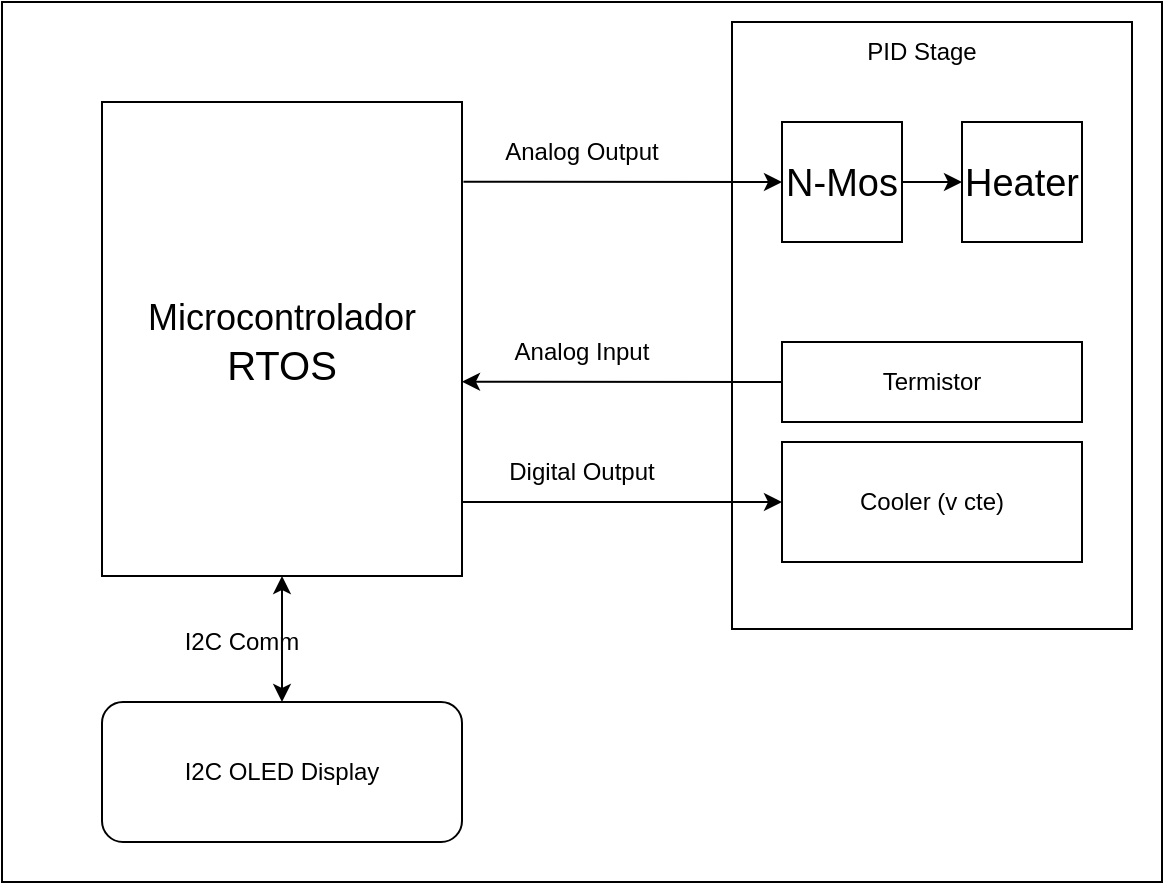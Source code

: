 <mxfile version="26.0.5" pages="3">
  <diagram name="Page-1" id="90a13364-a465-7bf4-72fc-28e22215d7a0">
    <mxGraphModel dx="989" dy="520" grid="1" gridSize="10" guides="1" tooltips="1" connect="1" arrows="1" fold="1" page="1" pageScale="1.5" pageWidth="827" pageHeight="1169" background="none" math="0" shadow="0">
      <root>
        <mxCell id="0" style=";html=1;" />
        <mxCell id="1" style=";html=1;" parent="0" />
        <mxCell id="35C-zRPfyHv-aXlCUiWr-6" value="" style="rounded=0;whiteSpace=wrap;html=1;" parent="1" vertex="1">
          <mxGeometry x="550" y="50" width="580" height="440" as="geometry" />
        </mxCell>
        <mxCell id="355GLdrolQoe34CYBVQ8-6" value="" style="rounded=0;whiteSpace=wrap;html=1;" parent="1" vertex="1">
          <mxGeometry x="915" y="60" width="200" height="303.5" as="geometry" />
        </mxCell>
        <mxCell id="jSPrN0brKESPCwidPNHG-5" value="&lt;font style=&quot;font-size: 18px;&quot;&gt;Microcontrolador&lt;/font&gt;&lt;br&gt;RTOS" style="rounded=0;whiteSpace=wrap;html=1;direction=south;fontSize=20;" parent="1" vertex="1">
          <mxGeometry x="600" y="100" width="180" height="237" as="geometry" />
        </mxCell>
        <mxCell id="355GLdrolQoe34CYBVQ8-1" value="&lt;font style=&quot;font-size: 19px;&quot;&gt;N-Mos&lt;/font&gt;" style="whiteSpace=wrap;html=1;aspect=fixed;fontSize=20;" parent="1" vertex="1">
          <mxGeometry x="940" y="110" width="60" height="60" as="geometry" />
        </mxCell>
        <mxCell id="355GLdrolQoe34CYBVQ8-3" value="&lt;font style=&quot;font-size: 19px;&quot;&gt;Heater&lt;/font&gt;" style="whiteSpace=wrap;html=1;aspect=fixed;fontSize=20;" parent="1" vertex="1">
          <mxGeometry x="1030" y="110" width="60" height="60" as="geometry" />
        </mxCell>
        <mxCell id="355GLdrolQoe34CYBVQ8-4" value="&lt;div&gt;Cooler (v cte)&lt;br&gt;&lt;/div&gt;" style="rounded=0;whiteSpace=wrap;html=1;" parent="1" vertex="1">
          <mxGeometry x="940" y="270" width="150" height="60" as="geometry" />
        </mxCell>
        <mxCell id="355GLdrolQoe34CYBVQ8-5" value="Termistor" style="rounded=0;whiteSpace=wrap;html=1;" parent="1" vertex="1">
          <mxGeometry x="940" y="220" width="150" height="40" as="geometry" />
        </mxCell>
        <mxCell id="355GLdrolQoe34CYBVQ8-7" value="" style="endArrow=classic;html=1;rounded=0;entryX=0;entryY=0.5;entryDx=0;entryDy=0;exitX=0.844;exitY=0;exitDx=0;exitDy=0;exitPerimeter=0;" parent="1" source="jSPrN0brKESPCwidPNHG-5" target="355GLdrolQoe34CYBVQ8-4" edge="1">
          <mxGeometry width="50" height="50" relative="1" as="geometry">
            <mxPoint x="830" y="350" as="sourcePoint" />
            <mxPoint x="880" y="300" as="targetPoint" />
          </mxGeometry>
        </mxCell>
        <mxCell id="355GLdrolQoe34CYBVQ8-9" value="" style="endArrow=classic;html=1;rounded=0;entryX=0;entryY=0.5;entryDx=0;entryDy=0;exitX=0.168;exitY=-0.004;exitDx=0;exitDy=0;exitPerimeter=0;" parent="1" source="jSPrN0brKESPCwidPNHG-5" target="355GLdrolQoe34CYBVQ8-1" edge="1">
          <mxGeometry width="50" height="50" relative="1" as="geometry">
            <mxPoint x="820" y="210" as="sourcePoint" />
            <mxPoint x="870" y="160" as="targetPoint" />
          </mxGeometry>
        </mxCell>
        <mxCell id="355GLdrolQoe34CYBVQ8-10" value="" style="endArrow=classic;html=1;rounded=0;entryX=0;entryY=0.5;entryDx=0;entryDy=0;exitX=1;exitY=0.5;exitDx=0;exitDy=0;" parent="1" source="355GLdrolQoe34CYBVQ8-1" target="355GLdrolQoe34CYBVQ8-3" edge="1">
          <mxGeometry width="50" height="50" relative="1" as="geometry">
            <mxPoint x="900" y="280" as="sourcePoint" />
            <mxPoint x="950" y="230" as="targetPoint" />
          </mxGeometry>
        </mxCell>
        <mxCell id="GrLBo9PtLHuX9XOGEQVJ-1" value="PID Stage" style="text;html=1;align=center;verticalAlign=middle;whiteSpace=wrap;rounded=0;" vertex="1" parent="1">
          <mxGeometry x="980" y="60" width="60" height="30" as="geometry" />
        </mxCell>
        <mxCell id="GrLBo9PtLHuX9XOGEQVJ-2" value="I2C OLED Display" style="rounded=1;whiteSpace=wrap;html=1;" vertex="1" parent="1">
          <mxGeometry x="600" y="400" width="180" height="70" as="geometry" />
        </mxCell>
        <mxCell id="GrLBo9PtLHuX9XOGEQVJ-8" value="" style="endArrow=classic;startArrow=classic;html=1;rounded=0;entryX=1;entryY=0.5;entryDx=0;entryDy=0;exitX=0.5;exitY=0;exitDx=0;exitDy=0;" edge="1" parent="1" source="GrLBo9PtLHuX9XOGEQVJ-2" target="jSPrN0brKESPCwidPNHG-5">
          <mxGeometry width="50" height="50" relative="1" as="geometry">
            <mxPoint x="640" y="413.5" as="sourcePoint" />
            <mxPoint x="690" y="363.5" as="targetPoint" />
          </mxGeometry>
        </mxCell>
        <mxCell id="GrLBo9PtLHuX9XOGEQVJ-9" value="" style="endArrow=classic;html=1;rounded=0;entryX=0.59;entryY=0;entryDx=0;entryDy=0;entryPerimeter=0;exitX=0;exitY=0.5;exitDx=0;exitDy=0;" edge="1" parent="1" source="355GLdrolQoe34CYBVQ8-5" target="jSPrN0brKESPCwidPNHG-5">
          <mxGeometry width="50" height="50" relative="1" as="geometry">
            <mxPoint x="820" y="300" as="sourcePoint" />
            <mxPoint x="870" y="250" as="targetPoint" />
          </mxGeometry>
        </mxCell>
        <mxCell id="GrLBo9PtLHuX9XOGEQVJ-10" value="Analog Output" style="text;html=1;align=center;verticalAlign=middle;whiteSpace=wrap;rounded=0;" vertex="1" parent="1">
          <mxGeometry x="790" y="110" width="100" height="30" as="geometry" />
        </mxCell>
        <mxCell id="GrLBo9PtLHuX9XOGEQVJ-11" value="Analog Input" style="text;html=1;align=center;verticalAlign=middle;whiteSpace=wrap;rounded=0;" vertex="1" parent="1">
          <mxGeometry x="790" y="210" width="100" height="30" as="geometry" />
        </mxCell>
        <mxCell id="GrLBo9PtLHuX9XOGEQVJ-12" value="Digital Output" style="text;html=1;align=center;verticalAlign=middle;whiteSpace=wrap;rounded=0;" vertex="1" parent="1">
          <mxGeometry x="790" y="270" width="100" height="30" as="geometry" />
        </mxCell>
        <mxCell id="GrLBo9PtLHuX9XOGEQVJ-13" value="I2C Comm" style="text;html=1;align=center;verticalAlign=middle;whiteSpace=wrap;rounded=0;" vertex="1" parent="1">
          <mxGeometry x="640" y="350" width="60" height="40" as="geometry" />
        </mxCell>
      </root>
    </mxGraphModel>
  </diagram>
  <diagram id="dFZz5i8Cy6UYqAbTh7uR" name="Página-2">
    <mxGraphModel dx="2261" dy="754" grid="1" gridSize="10" guides="1" tooltips="1" connect="1" arrows="1" fold="1" page="1" pageScale="1" pageWidth="827" pageHeight="1169" math="0" shadow="0">
      <root>
        <mxCell id="0" />
        <mxCell id="1" parent="0" />
        <mxCell id="2VRXxN_XEZRk6mcmsxM--8" style="edgeStyle=orthogonalEdgeStyle;rounded=0;orthogonalLoop=1;jettySize=auto;html=1;exitX=1;exitY=0.5;exitDx=0;exitDy=0;entryX=0;entryY=0.5;entryDx=0;entryDy=0;" parent="1" source="Uq3NfLOFYtls6R0m_rHG-1" target="2VRXxN_XEZRk6mcmsxM--16" edge="1">
          <mxGeometry relative="1" as="geometry">
            <Array as="points">
              <mxPoint x="60" y="518" />
              <mxPoint x="60" y="350" />
            </Array>
          </mxGeometry>
        </mxCell>
        <mxCell id="2VRXxN_XEZRk6mcmsxM--10" style="edgeStyle=orthogonalEdgeStyle;rounded=0;orthogonalLoop=1;jettySize=auto;html=1;exitX=1;exitY=0.5;exitDx=0;exitDy=0;entryX=0;entryY=0.5;entryDx=0;entryDy=0;" parent="1" source="Uq3NfLOFYtls6R0m_rHG-1" target="2VRXxN_XEZRk6mcmsxM--17" edge="1">
          <mxGeometry relative="1" as="geometry" />
        </mxCell>
        <mxCell id="2VRXxN_XEZRk6mcmsxM--12" style="edgeStyle=orthogonalEdgeStyle;rounded=0;orthogonalLoop=1;jettySize=auto;html=1;exitX=1;exitY=0.5;exitDx=0;exitDy=0;entryX=0;entryY=0.5;entryDx=0;entryDy=0;" parent="1" source="Uq3NfLOFYtls6R0m_rHG-1" target="2VRXxN_XEZRk6mcmsxM--23" edge="1">
          <mxGeometry relative="1" as="geometry">
            <Array as="points">
              <mxPoint x="60" y="518" />
              <mxPoint x="60" y="678" />
            </Array>
          </mxGeometry>
        </mxCell>
        <mxCell id="2VRXxN_XEZRk6mcmsxM--13" style="edgeStyle=orthogonalEdgeStyle;rounded=0;orthogonalLoop=1;jettySize=auto;html=1;exitX=1;exitY=0.5;exitDx=0;exitDy=0;entryX=0;entryY=0.5;entryDx=0;entryDy=0;" parent="1" source="Uq3NfLOFYtls6R0m_rHG-1" target="2VRXxN_XEZRk6mcmsxM--24" edge="1">
          <mxGeometry relative="1" as="geometry">
            <Array as="points">
              <mxPoint x="60" y="518" />
              <mxPoint x="60" y="860" />
            </Array>
          </mxGeometry>
        </mxCell>
        <mxCell id="Uq3NfLOFYtls6R0m_rHG-1" value="&lt;font style=&quot;font-size: 18px;&quot;&gt;Idle State&lt;/font&gt;" style="whiteSpace=wrap;html=1;aspect=fixed;" parent="1" vertex="1">
          <mxGeometry x="-120" y="440" width="155" height="155" as="geometry" />
        </mxCell>
        <mxCell id="2VRXxN_XEZRk6mcmsxM--1" value="Event &lt;br&gt;Ingresa al Granero" style="whiteSpace=wrap;html=1;aspect=fixed;" parent="1" vertex="1">
          <mxGeometry x="650" y="272.5" width="155" height="155" as="geometry" />
        </mxCell>
        <mxCell id="2VRXxN_XEZRk6mcmsxM--2" value="Event &lt;br&gt;Sale del Granero" style="whiteSpace=wrap;html=1;aspect=fixed;" parent="1" vertex="1">
          <mxGeometry x="650" y="440" width="155" height="155" as="geometry" />
        </mxCell>
        <mxCell id="2VRXxN_XEZRk6mcmsxM--3" value="Event &lt;br&gt;Cuenta máxima" style="whiteSpace=wrap;html=1;aspect=fixed;" parent="1" vertex="1">
          <mxGeometry x="650" y="600" width="155" height="155" as="geometry" />
        </mxCell>
        <mxCell id="2VRXxN_XEZRk6mcmsxM--4" value="Event&lt;br&gt;Error" style="whiteSpace=wrap;html=1;aspect=fixed;" parent="1" vertex="1">
          <mxGeometry x="650" y="782.5" width="155" height="155" as="geometry" />
        </mxCell>
        <mxCell id="2VRXxN_XEZRk6mcmsxM--21" style="edgeStyle=orthogonalEdgeStyle;rounded=0;orthogonalLoop=1;jettySize=auto;html=1;exitX=1;exitY=0.5;exitDx=0;exitDy=0;entryX=0;entryY=0.5;entryDx=0;entryDy=0;" parent="1" source="2VRXxN_XEZRk6mcmsxM--16" target="2VRXxN_XEZRk6mcmsxM--19" edge="1">
          <mxGeometry relative="1" as="geometry" />
        </mxCell>
        <mxCell id="2VRXxN_XEZRk6mcmsxM--39" style="edgeStyle=orthogonalEdgeStyle;rounded=0;orthogonalLoop=1;jettySize=auto;html=1;exitX=0.5;exitY=0;exitDx=0;exitDy=0;entryX=0.5;entryY=0;entryDx=0;entryDy=0;strokeColor=#FF6666;" parent="1" source="2VRXxN_XEZRk6mcmsxM--16" target="Uq3NfLOFYtls6R0m_rHG-1" edge="1">
          <mxGeometry relative="1" as="geometry" />
        </mxCell>
        <mxCell id="2VRXxN_XEZRk6mcmsxM--16" value="IRModule_A is active?" style="rhombus;whiteSpace=wrap;html=1;" parent="1" vertex="1">
          <mxGeometry x="290" y="290" width="120" height="120" as="geometry" />
        </mxCell>
        <mxCell id="2VRXxN_XEZRk6mcmsxM--22" style="edgeStyle=orthogonalEdgeStyle;rounded=0;orthogonalLoop=1;jettySize=auto;html=1;exitX=1;exitY=0.5;exitDx=0;exitDy=0;entryX=0;entryY=0.5;entryDx=0;entryDy=0;" parent="1" source="2VRXxN_XEZRk6mcmsxM--17" target="2VRXxN_XEZRk6mcmsxM--20" edge="1">
          <mxGeometry relative="1" as="geometry" />
        </mxCell>
        <mxCell id="2VRXxN_XEZRk6mcmsxM--38" style="edgeStyle=orthogonalEdgeStyle;rounded=0;orthogonalLoop=1;jettySize=auto;html=1;exitX=0.5;exitY=1;exitDx=0;exitDy=0;entryX=0.5;entryY=1;entryDx=0;entryDy=0;strokeColor=#FF6666;" parent="1" source="2VRXxN_XEZRk6mcmsxM--17" target="Uq3NfLOFYtls6R0m_rHG-1" edge="1">
          <mxGeometry relative="1" as="geometry">
            <Array as="points">
              <mxPoint x="350" y="610" />
              <mxPoint x="-42" y="610" />
            </Array>
          </mxGeometry>
        </mxCell>
        <mxCell id="2VRXxN_XEZRk6mcmsxM--17" value="IRModule_B is active?" style="rhombus;whiteSpace=wrap;html=1;" parent="1" vertex="1">
          <mxGeometry x="290" y="457.5" width="120" height="120" as="geometry" />
        </mxCell>
        <mxCell id="2VRXxN_XEZRk6mcmsxM--25" style="edgeStyle=orthogonalEdgeStyle;rounded=0;orthogonalLoop=1;jettySize=auto;html=1;exitX=1;exitY=0.5;exitDx=0;exitDy=0;entryX=0;entryY=0.5;entryDx=0;entryDy=0;" parent="1" source="2VRXxN_XEZRk6mcmsxM--19" target="2VRXxN_XEZRk6mcmsxM--1" edge="1">
          <mxGeometry relative="1" as="geometry" />
        </mxCell>
        <mxCell id="4NYzwK4U0VfKDkdtX9t3-1" style="edgeStyle=orthogonalEdgeStyle;rounded=0;orthogonalLoop=1;jettySize=auto;html=1;exitX=0.5;exitY=0;exitDx=0;exitDy=0;entryX=0.5;entryY=0;entryDx=0;entryDy=0;fillColor=#f8cecc;strokeColor=#b85450;" edge="1" parent="1" source="2VRXxN_XEZRk6mcmsxM--19" target="Uq3NfLOFYtls6R0m_rHG-1">
          <mxGeometry relative="1" as="geometry" />
        </mxCell>
        <mxCell id="2VRXxN_XEZRk6mcmsxM--19" value="IRModule_B is active?" style="rhombus;whiteSpace=wrap;html=1;" parent="1" vertex="1">
          <mxGeometry x="460" y="290" width="120" height="120" as="geometry" />
        </mxCell>
        <mxCell id="2VRXxN_XEZRk6mcmsxM--26" style="edgeStyle=orthogonalEdgeStyle;rounded=0;orthogonalLoop=1;jettySize=auto;html=1;exitX=1;exitY=0.5;exitDx=0;exitDy=0;entryX=0;entryY=0.5;entryDx=0;entryDy=0;" parent="1" source="2VRXxN_XEZRk6mcmsxM--20" target="2VRXxN_XEZRk6mcmsxM--2" edge="1">
          <mxGeometry relative="1" as="geometry" />
        </mxCell>
        <mxCell id="4NYzwK4U0VfKDkdtX9t3-2" style="edgeStyle=orthogonalEdgeStyle;rounded=0;orthogonalLoop=1;jettySize=auto;html=1;exitX=0.5;exitY=1;exitDx=0;exitDy=0;entryX=0.5;entryY=1;entryDx=0;entryDy=0;fillColor=#f8cecc;strokeColor=#b85450;" edge="1" parent="1" source="2VRXxN_XEZRk6mcmsxM--20" target="Uq3NfLOFYtls6R0m_rHG-1">
          <mxGeometry relative="1" as="geometry">
            <Array as="points">
              <mxPoint x="520" y="610" />
              <mxPoint x="-42" y="610" />
            </Array>
          </mxGeometry>
        </mxCell>
        <mxCell id="2VRXxN_XEZRk6mcmsxM--20" value="IRModule_A is active?" style="rhombus;whiteSpace=wrap;html=1;" parent="1" vertex="1">
          <mxGeometry x="460" y="457.5" width="120" height="120" as="geometry" />
        </mxCell>
        <mxCell id="2VRXxN_XEZRk6mcmsxM--27" style="edgeStyle=orthogonalEdgeStyle;rounded=0;orthogonalLoop=1;jettySize=auto;html=1;exitX=1;exitY=0.5;exitDx=0;exitDy=0;entryX=0;entryY=0.5;entryDx=0;entryDy=0;" parent="1" source="2VRXxN_XEZRk6mcmsxM--23" target="2VRXxN_XEZRk6mcmsxM--3" edge="1">
          <mxGeometry relative="1" as="geometry" />
        </mxCell>
        <mxCell id="2VRXxN_XEZRk6mcmsxM--35" style="edgeStyle=orthogonalEdgeStyle;rounded=0;orthogonalLoop=1;jettySize=auto;html=1;exitX=0.5;exitY=1;exitDx=0;exitDy=0;entryX=0.5;entryY=1;entryDx=0;entryDy=0;strokeColor=#FF6666;" parent="1" source="2VRXxN_XEZRk6mcmsxM--23" target="Uq3NfLOFYtls6R0m_rHG-1" edge="1">
          <mxGeometry relative="1" as="geometry" />
        </mxCell>
        <mxCell id="2VRXxN_XEZRk6mcmsxM--23" value="Count == MAX_COUNT?" style="rhombus;whiteSpace=wrap;html=1;" parent="1" vertex="1">
          <mxGeometry x="290" y="617.5" width="120" height="120" as="geometry" />
        </mxCell>
        <mxCell id="2VRXxN_XEZRk6mcmsxM--28" style="edgeStyle=orthogonalEdgeStyle;rounded=0;orthogonalLoop=1;jettySize=auto;html=1;exitX=1;exitY=0.5;exitDx=0;exitDy=0;entryX=0;entryY=0.5;entryDx=0;entryDy=0;" parent="1" source="2VRXxN_XEZRk6mcmsxM--24" target="2VRXxN_XEZRk6mcmsxM--4" edge="1">
          <mxGeometry relative="1" as="geometry" />
        </mxCell>
        <mxCell id="2VRXxN_XEZRk6mcmsxM--36" style="edgeStyle=orthogonalEdgeStyle;rounded=0;orthogonalLoop=1;jettySize=auto;html=1;exitX=0.5;exitY=1;exitDx=0;exitDy=0;entryX=0.5;entryY=1;entryDx=0;entryDy=0;strokeColor=#FF6666;" parent="1" source="2VRXxN_XEZRk6mcmsxM--24" target="Uq3NfLOFYtls6R0m_rHG-1" edge="1">
          <mxGeometry relative="1" as="geometry">
            <mxPoint x="-40" y="760" as="targetPoint" />
          </mxGeometry>
        </mxCell>
        <mxCell id="2VRXxN_XEZRk6mcmsxM--24" value="(IRModule_A &amp;amp;&amp;amp; IRModule_B)&lt;br&gt; is active?" style="rhombus;whiteSpace=wrap;html=1;" parent="1" vertex="1">
          <mxGeometry x="280" y="790" width="140" height="140" as="geometry" />
        </mxCell>
        <mxCell id="2VRXxN_XEZRk6mcmsxM--29" value="yes" style="text;html=1;align=center;verticalAlign=middle;whiteSpace=wrap;rounded=0;" parent="1" vertex="1">
          <mxGeometry x="400" y="320" width="60" height="30" as="geometry" />
        </mxCell>
        <mxCell id="2VRXxN_XEZRk6mcmsxM--30" value="yes" style="text;html=1;align=center;verticalAlign=middle;whiteSpace=wrap;rounded=0;" parent="1" vertex="1">
          <mxGeometry x="580" y="320" width="60" height="30" as="geometry" />
        </mxCell>
        <mxCell id="2VRXxN_XEZRk6mcmsxM--31" value="yes" style="text;html=1;align=center;verticalAlign=middle;whiteSpace=wrap;rounded=0;" parent="1" vertex="1">
          <mxGeometry x="400" y="490" width="60" height="30" as="geometry" />
        </mxCell>
        <mxCell id="2VRXxN_XEZRk6mcmsxM--32" value="yes" style="text;html=1;align=center;verticalAlign=middle;whiteSpace=wrap;rounded=0;" parent="1" vertex="1">
          <mxGeometry x="580" y="490" width="60" height="30" as="geometry" />
        </mxCell>
        <mxCell id="2VRXxN_XEZRk6mcmsxM--33" value="yes" style="text;html=1;align=center;verticalAlign=middle;whiteSpace=wrap;rounded=0;" parent="1" vertex="1">
          <mxGeometry x="410" y="650" width="60" height="30" as="geometry" />
        </mxCell>
        <mxCell id="2VRXxN_XEZRk6mcmsxM--34" value="yes" style="text;html=1;align=center;verticalAlign=middle;whiteSpace=wrap;rounded=0;" parent="1" vertex="1">
          <mxGeometry x="414" y="830" width="60" height="30" as="geometry" />
        </mxCell>
        <mxCell id="2VRXxN_XEZRk6mcmsxM--40" value="no" style="text;html=1;align=center;verticalAlign=middle;whiteSpace=wrap;rounded=0;" parent="1" vertex="1">
          <mxGeometry x="310" y="242.5" width="60" height="30" as="geometry" />
        </mxCell>
        <mxCell id="2VRXxN_XEZRk6mcmsxM--41" value="no" style="text;html=1;align=center;verticalAlign=middle;whiteSpace=wrap;rounded=0;" parent="1" vertex="1">
          <mxGeometry x="290" y="585" width="60" height="30" as="geometry" />
        </mxCell>
        <mxCell id="2VRXxN_XEZRk6mcmsxM--42" value="no" style="text;html=1;align=center;verticalAlign=middle;whiteSpace=wrap;rounded=0;" parent="1" vertex="1">
          <mxGeometry x="290" y="725" width="60" height="30" as="geometry" />
        </mxCell>
        <mxCell id="2VRXxN_XEZRk6mcmsxM--43" value="no" style="text;html=1;align=center;verticalAlign=middle;whiteSpace=wrap;rounded=0;" parent="1" vertex="1">
          <mxGeometry x="290" y="920" width="60" height="30" as="geometry" />
        </mxCell>
        <mxCell id="2VRXxN_XEZRk6mcmsxM--44" value="Green Led_1 ON (500ms)" style="rounded=1;whiteSpace=wrap;html=1;" parent="1" vertex="1">
          <mxGeometry x="667.5" y="367.5" width="120" height="60" as="geometry" />
        </mxCell>
        <mxCell id="2VRXxN_XEZRk6mcmsxM--45" value="Green Led_2 ON (500ms)" style="rounded=1;whiteSpace=wrap;html=1;" parent="1" vertex="1">
          <mxGeometry x="667.5" y="535" width="120" height="60" as="geometry" />
        </mxCell>
        <mxCell id="2VRXxN_XEZRk6mcmsxM--46" value="Red Led_1 Toggle (300ms)" style="rounded=1;whiteSpace=wrap;html=1;" parent="1" vertex="1">
          <mxGeometry x="667.5" y="695" width="120" height="60" as="geometry" />
        </mxCell>
        <mxCell id="2VRXxN_XEZRk6mcmsxM--47" value="Red Led_2 Toggle (200ms)" style="rounded=1;whiteSpace=wrap;html=1;" parent="1" vertex="1">
          <mxGeometry x="667.5" y="877.5" width="120" height="60" as="geometry" />
        </mxCell>
        <mxCell id="4NYzwK4U0VfKDkdtX9t3-3" value="no" style="text;html=1;align=center;verticalAlign=middle;whiteSpace=wrap;rounded=0;" vertex="1" parent="1">
          <mxGeometry x="460" y="585" width="60" height="30" as="geometry" />
        </mxCell>
        <mxCell id="4NYzwK4U0VfKDkdtX9t3-4" value="no" style="text;html=1;align=center;verticalAlign=middle;whiteSpace=wrap;rounded=0;" vertex="1" parent="1">
          <mxGeometry x="460" y="242.5" width="60" height="30" as="geometry" />
        </mxCell>
        <mxCell id="4NYzwK4U0VfKDkdtX9t3-8" value="Polls input register" style="rounded=1;whiteSpace=wrap;html=1;" vertex="1" parent="1">
          <mxGeometry x="-102.5" y="530" width="120" height="60" as="geometry" />
        </mxCell>
      </root>
    </mxGraphModel>
  </diagram>
  <diagram id="h4niRhYAlHzlL3p1m9Ma" name="Página-3">
    <mxGraphModel dx="1162" dy="426" grid="1" gridSize="10" guides="1" tooltips="1" connect="1" arrows="1" fold="1" page="1" pageScale="1" pageWidth="827" pageHeight="1169" math="0" shadow="0">
      <root>
        <mxCell id="0" />
        <mxCell id="1" parent="0" />
      </root>
    </mxGraphModel>
  </diagram>
</mxfile>
